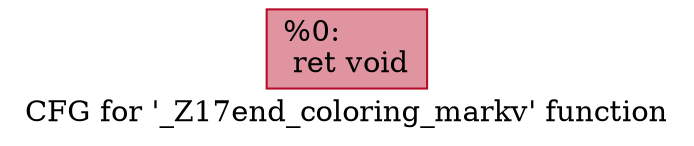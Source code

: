 digraph "CFG for '_Z17end_coloring_markv' function" {
	label="CFG for '_Z17end_coloring_markv' function";

	Node0x53051b0 [shape=record,color="#b70d28ff", style=filled, fillcolor="#b70d2870",label="{%0:\l  ret void\l}"];
}
